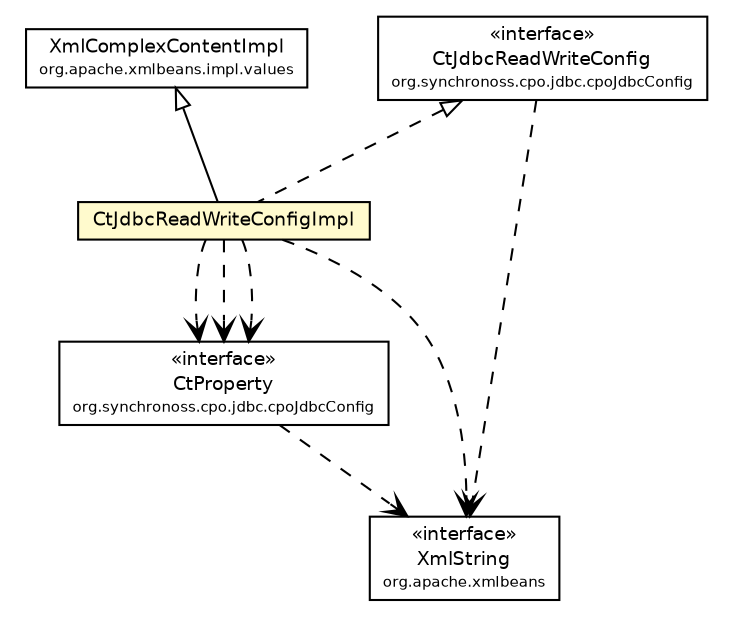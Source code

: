 #!/usr/local/bin/dot
#
# Class diagram 
# Generated by UmlGraph version 4.6 (http://www.spinellis.gr/sw/umlgraph)
#

digraph G {
	edge [fontname="Helvetica",fontsize=10,labelfontname="Helvetica",labelfontsize=10];
	node [fontname="Helvetica",fontsize=10,shape=plaintext];
	// org.synchronoss.cpo.jdbc.cpoJdbcConfig.CtJdbcReadWriteConfig
	c41710 [label=<<table border="0" cellborder="1" cellspacing="0" cellpadding="2" port="p" href="../CtJdbcReadWriteConfig.html">
		<tr><td><table border="0" cellspacing="0" cellpadding="1">
			<tr><td> &laquo;interface&raquo; </td></tr>
			<tr><td> CtJdbcReadWriteConfig </td></tr>
			<tr><td><font point-size="7.0"> org.synchronoss.cpo.jdbc.cpoJdbcConfig </font></td></tr>
		</table></td></tr>
		</table>>, fontname="Helvetica", fontcolor="black", fontsize=9.0];
	// org.synchronoss.cpo.jdbc.cpoJdbcConfig.CtProperty
	c41712 [label=<<table border="0" cellborder="1" cellspacing="0" cellpadding="2" port="p" href="../CtProperty.html">
		<tr><td><table border="0" cellspacing="0" cellpadding="1">
			<tr><td> &laquo;interface&raquo; </td></tr>
			<tr><td> CtProperty </td></tr>
			<tr><td><font point-size="7.0"> org.synchronoss.cpo.jdbc.cpoJdbcConfig </font></td></tr>
		</table></td></tr>
		</table>>, fontname="Helvetica", fontcolor="black", fontsize=9.0];
	// org.synchronoss.cpo.jdbc.cpoJdbcConfig.impl.CtJdbcReadWriteConfigImpl
	c41718 [label=<<table border="0" cellborder="1" cellspacing="0" cellpadding="2" port="p" bgcolor="lemonChiffon" href="./CtJdbcReadWriteConfigImpl.html">
		<tr><td><table border="0" cellspacing="0" cellpadding="1">
			<tr><td> CtJdbcReadWriteConfigImpl </td></tr>
		</table></td></tr>
		</table>>, fontname="Helvetica", fontcolor="black", fontsize=9.0];
	//org.synchronoss.cpo.jdbc.cpoJdbcConfig.impl.CtJdbcReadWriteConfigImpl extends org.apache.xmlbeans.impl.values.XmlComplexContentImpl
	c41776:p -> c41718:p [dir=back,arrowtail=empty];
	//org.synchronoss.cpo.jdbc.cpoJdbcConfig.impl.CtJdbcReadWriteConfigImpl implements org.synchronoss.cpo.jdbc.cpoJdbcConfig.CtJdbcReadWriteConfig
	c41710:p -> c41718:p [dir=back,arrowtail=empty,style=dashed];
	// org.synchronoss.cpo.jdbc.cpoJdbcConfig.CtJdbcReadWriteConfig DEPEND org.apache.xmlbeans.XmlString
	c41710:p -> c41777:p [taillabel="", label="", headlabel="", fontname="Helvetica", fontcolor="black", fontsize=10.0, color="black", arrowhead=open, style=dashed];
	// org.synchronoss.cpo.jdbc.cpoJdbcConfig.CtProperty DEPEND org.apache.xmlbeans.XmlString
	c41712:p -> c41777:p [taillabel="", label="", headlabel="", fontname="Helvetica", fontcolor="black", fontsize=10.0, color="black", arrowhead=open, style=dashed];
	// org.synchronoss.cpo.jdbc.cpoJdbcConfig.impl.CtJdbcReadWriteConfigImpl DEPEND org.apache.xmlbeans.XmlString
	c41718:p -> c41777:p [taillabel="", label="", headlabel="", fontname="Helvetica", fontcolor="black", fontsize=10.0, color="black", arrowhead=open, style=dashed];
	// org.synchronoss.cpo.jdbc.cpoJdbcConfig.impl.CtJdbcReadWriteConfigImpl DEPEND org.synchronoss.cpo.jdbc.cpoJdbcConfig.CtProperty
	c41718:p -> c41712:p [taillabel="", label="", headlabel="", fontname="Helvetica", fontcolor="black", fontsize=10.0, color="black", arrowhead=open, style=dashed];
	// org.synchronoss.cpo.jdbc.cpoJdbcConfig.impl.CtJdbcReadWriteConfigImpl DEPEND org.synchronoss.cpo.jdbc.cpoJdbcConfig.CtProperty
	c41718:p -> c41712:p [taillabel="", label="", headlabel="", fontname="Helvetica", fontcolor="black", fontsize=10.0, color="black", arrowhead=open, style=dashed];
	// org.synchronoss.cpo.jdbc.cpoJdbcConfig.impl.CtJdbcReadWriteConfigImpl DEPEND org.synchronoss.cpo.jdbc.cpoJdbcConfig.CtProperty
	c41718:p -> c41712:p [taillabel="", label="", headlabel="", fontname="Helvetica", fontcolor="black", fontsize=10.0, color="black", arrowhead=open, style=dashed];
	// org.apache.xmlbeans.XmlString
	c41777 [label=<<table border="0" cellborder="1" cellspacing="0" cellpadding="2" port="p" href="http://java.sun.com/j2se/1.4.2/docs/api/org/apache/xmlbeans/XmlString.html">
		<tr><td><table border="0" cellspacing="0" cellpadding="1">
			<tr><td> &laquo;interface&raquo; </td></tr>
			<tr><td> XmlString </td></tr>
			<tr><td><font point-size="7.0"> org.apache.xmlbeans </font></td></tr>
		</table></td></tr>
		</table>>, fontname="Helvetica", fontcolor="black", fontsize=9.0];
	// org.apache.xmlbeans.impl.values.XmlComplexContentImpl
	c41776 [label=<<table border="0" cellborder="1" cellspacing="0" cellpadding="2" port="p" href="http://java.sun.com/j2se/1.4.2/docs/api/org/apache/xmlbeans/impl/values/XmlComplexContentImpl.html">
		<tr><td><table border="0" cellspacing="0" cellpadding="1">
			<tr><td> XmlComplexContentImpl </td></tr>
			<tr><td><font point-size="7.0"> org.apache.xmlbeans.impl.values </font></td></tr>
		</table></td></tr>
		</table>>, fontname="Helvetica", fontcolor="black", fontsize=9.0];
}

